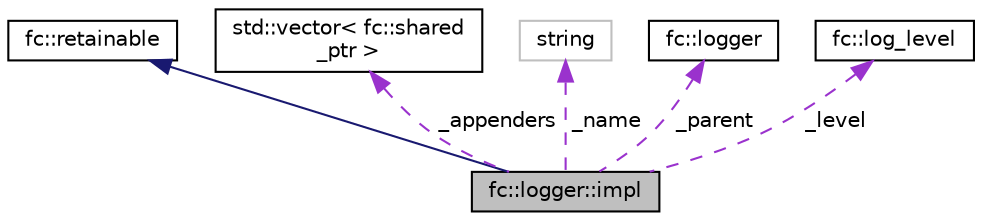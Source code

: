 digraph "fc::logger::impl"
{
  edge [fontname="Helvetica",fontsize="10",labelfontname="Helvetica",labelfontsize="10"];
  node [fontname="Helvetica",fontsize="10",shape=record];
  Node2 [label="fc::logger::impl",height=0.2,width=0.4,color="black", fillcolor="grey75", style="filled", fontcolor="black"];
  Node3 -> Node2 [dir="back",color="midnightblue",fontsize="10",style="solid"];
  Node3 [label="fc::retainable",height=0.2,width=0.4,color="black", fillcolor="white", style="filled",URL="$classfc_1_1retainable.html",tooltip="used to create reference counted types. "];
  Node4 -> Node2 [dir="back",color="darkorchid3",fontsize="10",style="dashed",label=" _appenders" ];
  Node4 [label="std::vector\< fc::shared\l_ptr \>",height=0.2,width=0.4,color="black", fillcolor="white", style="filled",URL="$classstd_1_1vector.html"];
  Node5 -> Node2 [dir="back",color="darkorchid3",fontsize="10",style="dashed",label=" _name" ];
  Node5 [label="string",height=0.2,width=0.4,color="grey75", fillcolor="white", style="filled"];
  Node6 -> Node2 [dir="back",color="darkorchid3",fontsize="10",style="dashed",label=" _parent" ];
  Node6 [label="fc::logger",height=0.2,width=0.4,color="black", fillcolor="white", style="filled",URL="$classfc_1_1logger.html"];
  Node7 -> Node2 [dir="back",color="darkorchid3",fontsize="10",style="dashed",label=" _level" ];
  Node7 [label="fc::log_level",height=0.2,width=0.4,color="black", fillcolor="white", style="filled",URL="$classfc_1_1log__level.html"];
}
